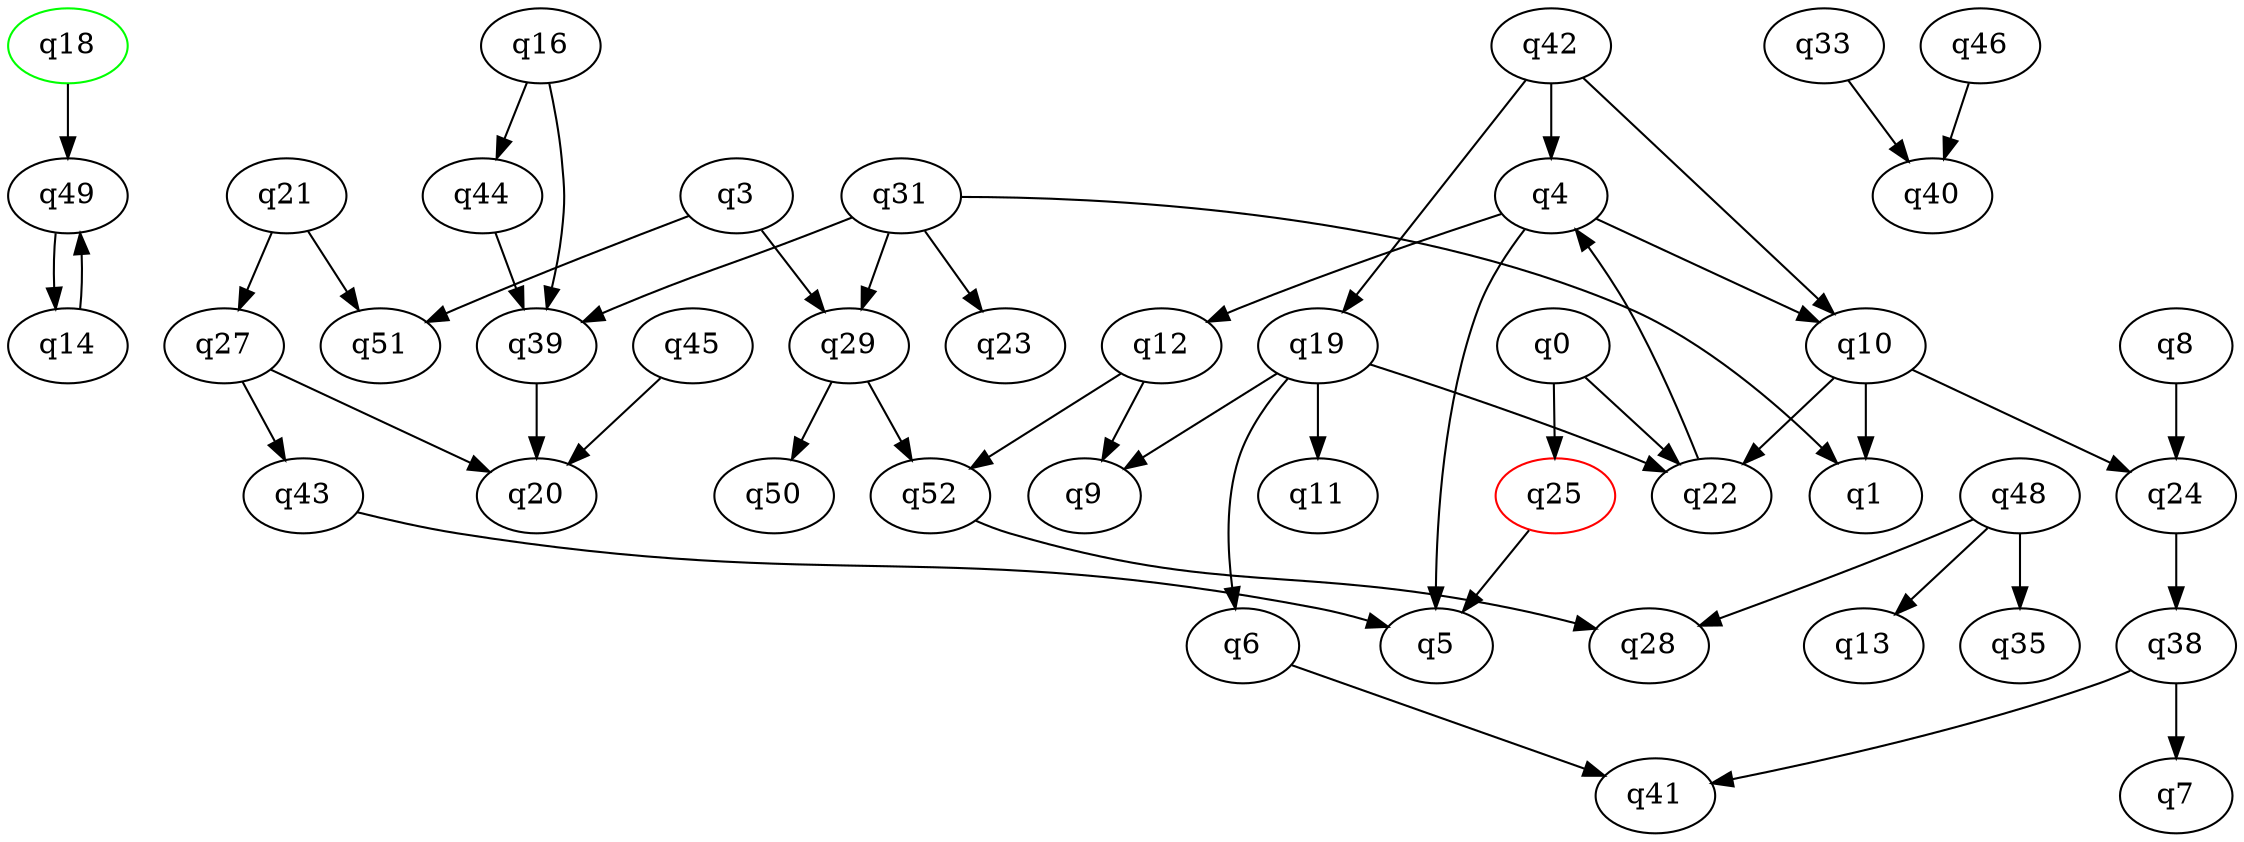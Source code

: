 digraph A{
q18 [initial=1,color=green];
q25 [final=1,color=red];
q0 -> q22;
q0 -> q25;
q3 -> q29;
q3 -> q51;
q4 -> q5;
q4 -> q10;
q4 -> q12;
q6 -> q41;
q8 -> q24;
q10 -> q1;
q10 -> q22;
q10 -> q24;
q12 -> q9;
q12 -> q52;
q14 -> q49;
q16 -> q39;
q16 -> q44;
q18 -> q49;
q19 -> q6;
q19 -> q9;
q19 -> q11;
q19 -> q22;
q21 -> q27;
q21 -> q51;
q22 -> q4;
q24 -> q38;
q25 -> q5;
q27 -> q20;
q27 -> q43;
q29 -> q50;
q29 -> q52;
q31 -> q1;
q31 -> q23;
q31 -> q29;
q31 -> q39;
q33 -> q40;
q38 -> q7;
q38 -> q41;
q39 -> q20;
q42 -> q4;
q42 -> q10;
q42 -> q19;
q43 -> q5;
q44 -> q39;
q45 -> q20;
q46 -> q40;
q48 -> q13;
q48 -> q28;
q48 -> q35;
q49 -> q14;
q52 -> q28;
}